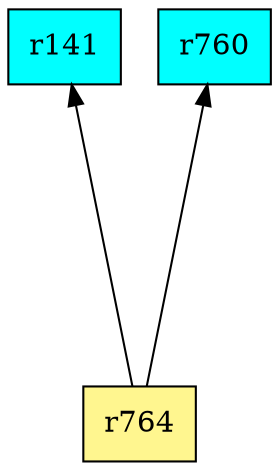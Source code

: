 digraph G {
rankdir=BT;ranksep="2.0";
"r141" [shape=record,fillcolor=cyan,style=filled,label="{r141}"];
"r764" [shape=record,fillcolor=khaki1,style=filled,label="{r764}"];
"r760" [shape=record,fillcolor=cyan,style=filled,label="{r760}"];
"r764" -> "r141"
"r764" -> "r760"
}